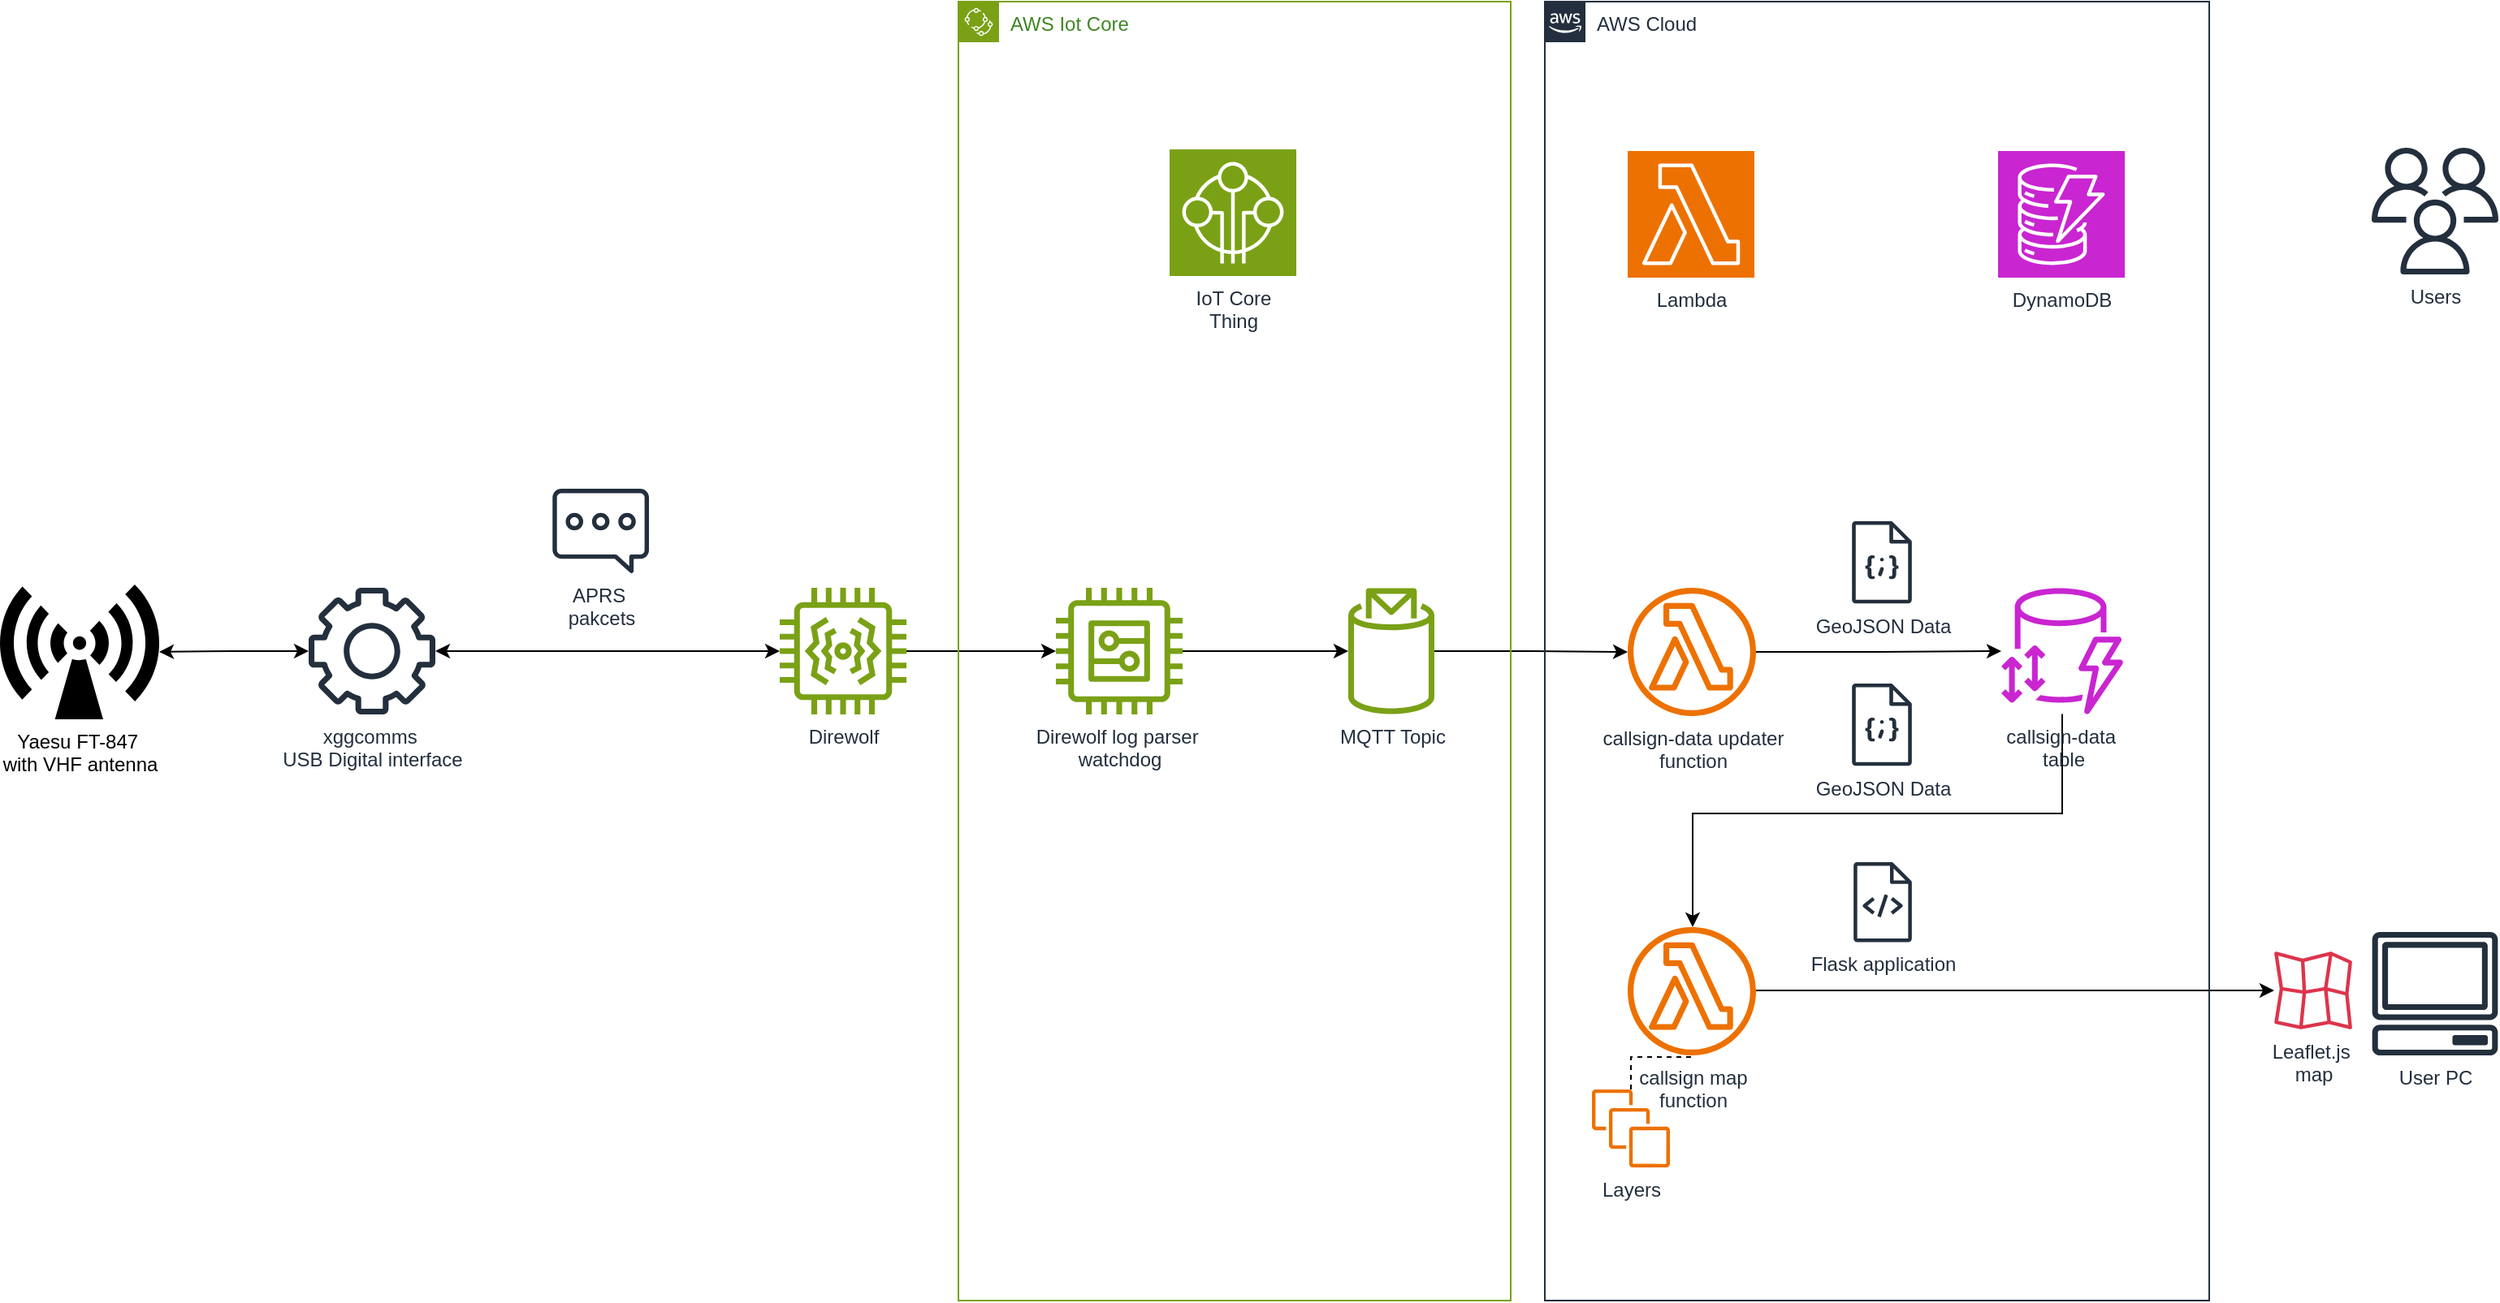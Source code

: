 <mxfile version="25.0.2">
  <diagram name="Page-1" id="S8CuM7U9LiAPq1fTevWN">
    <mxGraphModel dx="2284" dy="835" grid="1" gridSize="10" guides="1" tooltips="1" connect="1" arrows="1" fold="1" page="1" pageScale="1" pageWidth="850" pageHeight="1100" math="0" shadow="0">
      <root>
        <mxCell id="0" />
        <mxCell id="1" parent="0" />
        <mxCell id="3GJUlnVpZ_GFLkOYyEOu-1" value="Yaesu FT-847&amp;nbsp;&lt;div&gt;with VHF antenna&lt;/div&gt;" style="shape=mxgraph.signs.safety.non-ionizing_radiation;html=1;pointerEvents=1;fillColor=#000000;strokeColor=none;verticalLabelPosition=bottom;verticalAlign=top;align=center;sketch=0;" parent="1" vertex="1">
          <mxGeometry x="-120" y="509" width="98" height="83" as="geometry" />
        </mxCell>
        <mxCell id="3GJUlnVpZ_GFLkOYyEOu-26" style="edgeStyle=orthogonalEdgeStyle;rounded=0;orthogonalLoop=1;jettySize=auto;html=1;" parent="1" source="3GJUlnVpZ_GFLkOYyEOu-3" target="3GJUlnVpZ_GFLkOYyEOu-14" edge="1">
          <mxGeometry relative="1" as="geometry" />
        </mxCell>
        <mxCell id="3GJUlnVpZ_GFLkOYyEOu-3" value="Direwolf log parser&amp;nbsp;&lt;div&gt;watchdog&lt;/div&gt;" style="sketch=0;outlineConnect=0;fontColor=#232F3E;gradientColor=none;fillColor=#7AA116;strokeColor=none;dashed=0;verticalLabelPosition=bottom;verticalAlign=top;align=center;html=1;fontSize=12;fontStyle=0;aspect=fixed;pointerEvents=1;shape=mxgraph.aws4.generic;" parent="1" vertex="1">
          <mxGeometry x="530" y="511" width="78" height="78" as="geometry" />
        </mxCell>
        <mxCell id="3GJUlnVpZ_GFLkOYyEOu-4" value="GeoJSON Data" style="sketch=0;outlineConnect=0;fontColor=#232F3E;gradientColor=none;fillColor=#232F3D;strokeColor=none;dashed=0;verticalLabelPosition=bottom;verticalAlign=top;align=center;html=1;fontSize=12;fontStyle=0;aspect=fixed;pointerEvents=1;shape=mxgraph.aws4.json_script;" parent="1" vertex="1">
          <mxGeometry x="1020" y="470" width="37" height="50.63" as="geometry" />
        </mxCell>
        <mxCell id="3GJUlnVpZ_GFLkOYyEOu-11" style="edgeStyle=orthogonalEdgeStyle;rounded=0;orthogonalLoop=1;jettySize=auto;html=1;startArrow=classic;startFill=1;" parent="1" source="3GJUlnVpZ_GFLkOYyEOu-6" target="3GJUlnVpZ_GFLkOYyEOu-9" edge="1">
          <mxGeometry relative="1" as="geometry" />
        </mxCell>
        <mxCell id="3GJUlnVpZ_GFLkOYyEOu-6" value="xggcomms&amp;nbsp;&lt;div&gt;USB Digital interface&lt;/div&gt;" style="sketch=0;outlineConnect=0;fontColor=#232F3E;gradientColor=none;fillColor=#232F3D;strokeColor=none;dashed=0;verticalLabelPosition=bottom;verticalAlign=top;align=center;html=1;fontSize=12;fontStyle=0;aspect=fixed;pointerEvents=1;shape=mxgraph.aws4.gear;" parent="1" vertex="1">
          <mxGeometry x="70" y="511" width="78" height="78" as="geometry" />
        </mxCell>
        <mxCell id="3GJUlnVpZ_GFLkOYyEOu-7" value="APRS&amp;nbsp;&lt;div&gt;pakcets&lt;/div&gt;" style="sketch=0;outlineConnect=0;fontColor=#232F3E;gradientColor=none;fillColor=#232F3D;strokeColor=none;dashed=0;verticalLabelPosition=bottom;verticalAlign=top;align=center;html=1;fontSize=12;fontStyle=0;aspect=fixed;pointerEvents=1;shape=mxgraph.aws4.chat;" parent="1" vertex="1">
          <mxGeometry x="220" y="450" width="59.65" height="52" as="geometry" />
        </mxCell>
        <mxCell id="3GJUlnVpZ_GFLkOYyEOu-12" style="edgeStyle=orthogonalEdgeStyle;rounded=0;orthogonalLoop=1;jettySize=auto;html=1;" parent="1" source="3GJUlnVpZ_GFLkOYyEOu-9" target="3GJUlnVpZ_GFLkOYyEOu-3" edge="1">
          <mxGeometry relative="1" as="geometry" />
        </mxCell>
        <mxCell id="3GJUlnVpZ_GFLkOYyEOu-9" value="Direwolf" style="sketch=0;outlineConnect=0;fontColor=#232F3E;gradientColor=none;fillColor=#7AA116;strokeColor=none;dashed=0;verticalLabelPosition=bottom;verticalAlign=top;align=center;html=1;fontSize=12;fontStyle=0;aspect=fixed;pointerEvents=1;shape=mxgraph.aws4.iot_thing_vibration_sensor;" parent="1" vertex="1">
          <mxGeometry x="360" y="511" width="78" height="78" as="geometry" />
        </mxCell>
        <mxCell id="3GJUlnVpZ_GFLkOYyEOu-13" style="edgeStyle=orthogonalEdgeStyle;rounded=0;orthogonalLoop=1;jettySize=auto;html=1;entryX=1;entryY=0.5;entryDx=0;entryDy=0;entryPerimeter=0;startArrow=classic;startFill=1;" parent="1" source="3GJUlnVpZ_GFLkOYyEOu-6" target="3GJUlnVpZ_GFLkOYyEOu-1" edge="1">
          <mxGeometry relative="1" as="geometry" />
        </mxCell>
        <mxCell id="3GJUlnVpZ_GFLkOYyEOu-27" style="edgeStyle=orthogonalEdgeStyle;rounded=0;orthogonalLoop=1;jettySize=auto;html=1;" parent="1" source="3GJUlnVpZ_GFLkOYyEOu-14" target="3GJUlnVpZ_GFLkOYyEOu-16" edge="1">
          <mxGeometry relative="1" as="geometry" />
        </mxCell>
        <mxCell id="3GJUlnVpZ_GFLkOYyEOu-14" value="MQTT Topic" style="sketch=0;outlineConnect=0;fontColor=#232F3E;gradientColor=none;fillColor=#7AA116;strokeColor=none;dashed=0;verticalLabelPosition=bottom;verticalAlign=top;align=center;html=1;fontSize=12;fontStyle=0;aspect=fixed;pointerEvents=1;shape=mxgraph.aws4.topic_2;" parent="1" vertex="1">
          <mxGeometry x="710" y="511" width="53" height="78" as="geometry" />
        </mxCell>
        <mxCell id="3GJUlnVpZ_GFLkOYyEOu-28" style="edgeStyle=orthogonalEdgeStyle;rounded=0;orthogonalLoop=1;jettySize=auto;html=1;" parent="1" source="3GJUlnVpZ_GFLkOYyEOu-16" target="3GJUlnVpZ_GFLkOYyEOu-18" edge="1">
          <mxGeometry relative="1" as="geometry" />
        </mxCell>
        <mxCell id="3GJUlnVpZ_GFLkOYyEOu-16" value="callsign-data updater&lt;div&gt;function&lt;/div&gt;" style="sketch=0;outlineConnect=0;fontColor=#232F3E;gradientColor=none;fillColor=#ED7100;strokeColor=none;dashed=0;verticalLabelPosition=bottom;verticalAlign=top;align=center;html=1;fontSize=12;fontStyle=0;aspect=fixed;pointerEvents=1;shape=mxgraph.aws4.lambda_function;" parent="1" vertex="1">
          <mxGeometry x="882" y="511" width="79" height="79" as="geometry" />
        </mxCell>
        <mxCell id="3GJUlnVpZ_GFLkOYyEOu-29" style="edgeStyle=orthogonalEdgeStyle;rounded=0;orthogonalLoop=1;jettySize=auto;html=1;" parent="1" source="3GJUlnVpZ_GFLkOYyEOu-18" target="3GJUlnVpZ_GFLkOYyEOu-19" edge="1">
          <mxGeometry relative="1" as="geometry">
            <Array as="points">
              <mxPoint x="1150" y="650" />
              <mxPoint x="922" y="650" />
            </Array>
          </mxGeometry>
        </mxCell>
        <mxCell id="3GJUlnVpZ_GFLkOYyEOu-18" value="callsign-data&amp;nbsp;&lt;div&gt;&lt;span style=&quot;background-color: initial;&quot;&gt;table&lt;/span&gt;&lt;/div&gt;" style="sketch=0;outlineConnect=0;fontColor=#232F3E;gradientColor=none;fillColor=#C925D1;strokeColor=none;dashed=0;verticalLabelPosition=bottom;verticalAlign=top;align=center;html=1;fontSize=12;fontStyle=0;aspect=fixed;pointerEvents=1;shape=mxgraph.aws4.dynamodb_standard_access_table_class;" parent="1" vertex="1">
          <mxGeometry x="1112" y="511" width="75" height="78" as="geometry" />
        </mxCell>
        <mxCell id="3GJUlnVpZ_GFLkOYyEOu-30" style="edgeStyle=orthogonalEdgeStyle;rounded=0;orthogonalLoop=1;jettySize=auto;html=1;" parent="1" source="3GJUlnVpZ_GFLkOYyEOu-19" edge="1">
          <mxGeometry relative="1" as="geometry">
            <mxPoint x="1280" y="759" as="targetPoint" />
          </mxGeometry>
        </mxCell>
        <mxCell id="3GJUlnVpZ_GFLkOYyEOu-19" value="callsign&lt;span style=&quot;background-color: initial;&quot;&gt;&amp;nbsp;map&lt;/span&gt;&lt;div&gt;&lt;div&gt;function&lt;/div&gt;&lt;/div&gt;" style="sketch=0;outlineConnect=0;fontColor=#232F3E;gradientColor=none;fillColor=#ED7100;strokeColor=none;dashed=0;verticalLabelPosition=bottom;verticalAlign=top;align=center;html=1;fontSize=12;fontStyle=0;aspect=fixed;pointerEvents=1;shape=mxgraph.aws4.lambda_function;" parent="1" vertex="1">
          <mxGeometry x="882" y="720" width="79" height="79" as="geometry" />
        </mxCell>
        <mxCell id="3GJUlnVpZ_GFLkOYyEOu-24" value="Users" style="sketch=0;outlineConnect=0;fontColor=#232F3E;gradientColor=none;fillColor=#232F3D;strokeColor=none;dashed=0;verticalLabelPosition=bottom;verticalAlign=top;align=center;html=1;fontSize=12;fontStyle=0;aspect=fixed;pointerEvents=1;shape=mxgraph.aws4.users;" parent="1" vertex="1">
          <mxGeometry x="1340" y="240" width="78" height="78" as="geometry" />
        </mxCell>
        <mxCell id="3GJUlnVpZ_GFLkOYyEOu-25" value="User PC" style="sketch=0;outlineConnect=0;fontColor=#232F3E;gradientColor=none;fillColor=#232F3D;strokeColor=none;dashed=0;verticalLabelPosition=bottom;verticalAlign=top;align=center;html=1;fontSize=12;fontStyle=0;aspect=fixed;pointerEvents=1;shape=mxgraph.aws4.client;" parent="1" vertex="1">
          <mxGeometry x="1340" y="723" width="78" height="76" as="geometry" />
        </mxCell>
        <mxCell id="3GJUlnVpZ_GFLkOYyEOu-33" value="Leaflet.js&amp;nbsp;&lt;div&gt;map&lt;/div&gt;" style="sketch=0;outlineConnect=0;fontColor=#232F3E;gradientColor=none;fillColor=#DD344C;strokeColor=none;dashed=0;verticalLabelPosition=bottom;verticalAlign=top;align=center;html=1;fontSize=12;fontStyle=0;aspect=fixed;shape=mxgraph.aws4.location_service_map;" parent="1" vertex="1">
          <mxGeometry x="1280" y="735" width="48" height="48" as="geometry" />
        </mxCell>
        <mxCell id="3GJUlnVpZ_GFLkOYyEOu-37" value="AWS Cloud" style="points=[[0,0],[0.25,0],[0.5,0],[0.75,0],[1,0],[1,0.25],[1,0.5],[1,0.75],[1,1],[0.75,1],[0.5,1],[0.25,1],[0,1],[0,0.75],[0,0.5],[0,0.25]];outlineConnect=0;gradientColor=none;html=1;whiteSpace=wrap;fontSize=12;fontStyle=0;container=1;pointerEvents=0;collapsible=0;recursiveResize=0;shape=mxgraph.aws4.group;grIcon=mxgraph.aws4.group_aws_cloud_alt;strokeColor=#232F3E;fillColor=none;verticalAlign=top;align=left;spacingLeft=30;fontColor=#232F3E;dashed=0;" parent="1" vertex="1">
          <mxGeometry x="831" y="150" width="409" height="800" as="geometry" />
        </mxCell>
        <mxCell id="3GJUlnVpZ_GFLkOYyEOu-15" value="Lambda" style="sketch=0;points=[[0,0,0],[0.25,0,0],[0.5,0,0],[0.75,0,0],[1,0,0],[0,1,0],[0.25,1,0],[0.5,1,0],[0.75,1,0],[1,1,0],[0,0.25,0],[0,0.5,0],[0,0.75,0],[1,0.25,0],[1,0.5,0],[1,0.75,0]];outlineConnect=0;fontColor=#232F3E;fillColor=#ED7100;strokeColor=#ffffff;dashed=0;verticalLabelPosition=bottom;verticalAlign=top;align=center;html=1;fontSize=12;fontStyle=0;aspect=fixed;shape=mxgraph.aws4.resourceIcon;resIcon=mxgraph.aws4.lambda;" parent="3GJUlnVpZ_GFLkOYyEOu-37" vertex="1">
          <mxGeometry x="51" y="92" width="78" height="78" as="geometry" />
        </mxCell>
        <mxCell id="3GJUlnVpZ_GFLkOYyEOu-17" value="DynamoDB" style="sketch=0;points=[[0,0,0],[0.25,0,0],[0.5,0,0],[0.75,0,0],[1,0,0],[0,1,0],[0.25,1,0],[0.5,1,0],[0.75,1,0],[1,1,0],[0,0.25,0],[0,0.5,0],[0,0.75,0],[1,0.25,0],[1,0.5,0],[1,0.75,0]];outlineConnect=0;fontColor=#232F3E;fillColor=#C925D1;strokeColor=#ffffff;dashed=0;verticalLabelPosition=bottom;verticalAlign=top;align=center;html=1;fontSize=12;fontStyle=0;aspect=fixed;shape=mxgraph.aws4.resourceIcon;resIcon=mxgraph.aws4.dynamodb;" parent="3GJUlnVpZ_GFLkOYyEOu-37" vertex="1">
          <mxGeometry x="279" y="92" width="78" height="78" as="geometry" />
        </mxCell>
        <mxCell id="hOzIQSjLizpKpSgT3K-C-1" value="Layers" style="sketch=0;outlineConnect=0;fontColor=#232F3E;gradientColor=none;fillColor=#ED7100;strokeColor=none;dashed=0;verticalLabelPosition=bottom;verticalAlign=top;align=center;html=1;fontSize=12;fontStyle=0;aspect=fixed;pointerEvents=1;shape=mxgraph.aws4.instances;" vertex="1" parent="3GJUlnVpZ_GFLkOYyEOu-37">
          <mxGeometry x="29" y="670" width="48" height="48" as="geometry" />
        </mxCell>
        <mxCell id="3GJUlnVpZ_GFLkOYyEOu-36" value="GeoJSON Data" style="sketch=0;outlineConnect=0;fontColor=#232F3E;gradientColor=none;fillColor=#232F3D;strokeColor=none;dashed=0;verticalLabelPosition=bottom;verticalAlign=top;align=center;html=1;fontSize=12;fontStyle=0;aspect=fixed;pointerEvents=1;shape=mxgraph.aws4.json_script;" parent="3GJUlnVpZ_GFLkOYyEOu-37" vertex="1">
          <mxGeometry x="189" y="420" width="37" height="50.63" as="geometry" />
        </mxCell>
        <mxCell id="hOzIQSjLizpKpSgT3K-C-4" value="Flask application" style="sketch=0;outlineConnect=0;fontColor=#232F3E;gradientColor=none;fillColor=#232F3D;strokeColor=none;dashed=0;verticalLabelPosition=bottom;verticalAlign=top;align=center;html=1;fontSize=12;fontStyle=0;aspect=fixed;pointerEvents=1;shape=mxgraph.aws4.source_code;" vertex="1" parent="3GJUlnVpZ_GFLkOYyEOu-37">
          <mxGeometry x="190" y="530" width="36" height="49.26" as="geometry" />
        </mxCell>
        <mxCell id="3GJUlnVpZ_GFLkOYyEOu-38" value="AWS Iot Core" style="points=[[0,0],[0.25,0],[0.5,0],[0.75,0],[1,0],[1,0.25],[1,0.5],[1,0.75],[1,1],[0.75,1],[0.5,1],[0.25,1],[0,1],[0,0.75],[0,0.5],[0,0.25]];outlineConnect=0;gradientColor=none;html=1;whiteSpace=wrap;fontSize=12;fontStyle=0;container=1;pointerEvents=0;collapsible=0;recursiveResize=0;shape=mxgraph.aws4.group;grIcon=mxgraph.aws4.group_iot_greengrass_deployment;strokeColor=#7AA116;fillColor=none;verticalAlign=top;align=left;spacingLeft=30;fontColor=#3F8624;dashed=0;" parent="1" vertex="1">
          <mxGeometry x="470" y="150" width="340" height="800" as="geometry" />
        </mxCell>
        <mxCell id="3GJUlnVpZ_GFLkOYyEOu-2" value="IoT Core&lt;div&gt;Thing&lt;/div&gt;" style="sketch=0;points=[[0,0,0],[0.25,0,0],[0.5,0,0],[0.75,0,0],[1,0,0],[0,1,0],[0.25,1,0],[0.5,1,0],[0.75,1,0],[1,1,0],[0,0.25,0],[0,0.5,0],[0,0.75,0],[1,0.25,0],[1,0.5,0],[1,0.75,0]];outlineConnect=0;fontColor=#232F3E;fillColor=#7AA116;strokeColor=#ffffff;dashed=0;verticalLabelPosition=bottom;verticalAlign=top;align=center;html=1;fontSize=12;fontStyle=0;aspect=fixed;shape=mxgraph.aws4.resourceIcon;resIcon=mxgraph.aws4.internet_of_things;" parent="3GJUlnVpZ_GFLkOYyEOu-38" vertex="1">
          <mxGeometry x="130" y="91" width="78" height="78" as="geometry" />
        </mxCell>
        <mxCell id="hOzIQSjLizpKpSgT3K-C-2" style="edgeStyle=orthogonalEdgeStyle;rounded=0;orthogonalLoop=1;jettySize=auto;html=1;dashed=1;endArrow=none;endFill=0;" edge="1" parent="1" source="hOzIQSjLizpKpSgT3K-C-1" target="3GJUlnVpZ_GFLkOYyEOu-19">
          <mxGeometry relative="1" as="geometry" />
        </mxCell>
      </root>
    </mxGraphModel>
  </diagram>
</mxfile>
